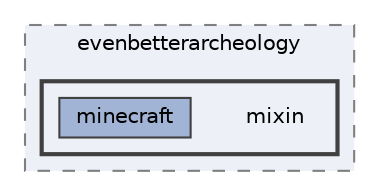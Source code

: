 digraph "mixin"
{
 // LATEX_PDF_SIZE
  bgcolor="transparent";
  edge [fontname=Helvetica,fontsize=10,labelfontname=Helvetica,labelfontsize=10];
  node [fontname=Helvetica,fontsize=10,shape=box,height=0.2,width=0.4];
  compound=true
  subgraph clusterdir_4459306ccf045a10653468607035c2c5 {
    graph [ bgcolor="#edf0f7", pencolor="grey50", label="evenbetterarcheology", fontname=Helvetica,fontsize=10 style="filled,dashed", URL="dir_4459306ccf045a10653468607035c2c5.html",tooltip=""]
  subgraph clusterdir_e2923f6eb5bee160416695ae6f614e84 {
    graph [ bgcolor="#edf0f7", pencolor="grey25", label="", fontname=Helvetica,fontsize=10 style="filled,bold", URL="dir_e2923f6eb5bee160416695ae6f614e84.html",tooltip=""]
    dir_e2923f6eb5bee160416695ae6f614e84 [shape=plaintext, label="mixin"];
  dir_ed3b973c8b3255e867adecc7a8c18624 [label="minecraft", fillcolor="#a2b4d6", color="grey25", style="filled", URL="dir_ed3b973c8b3255e867adecc7a8c18624.html",tooltip=""];
  }
  }
}
